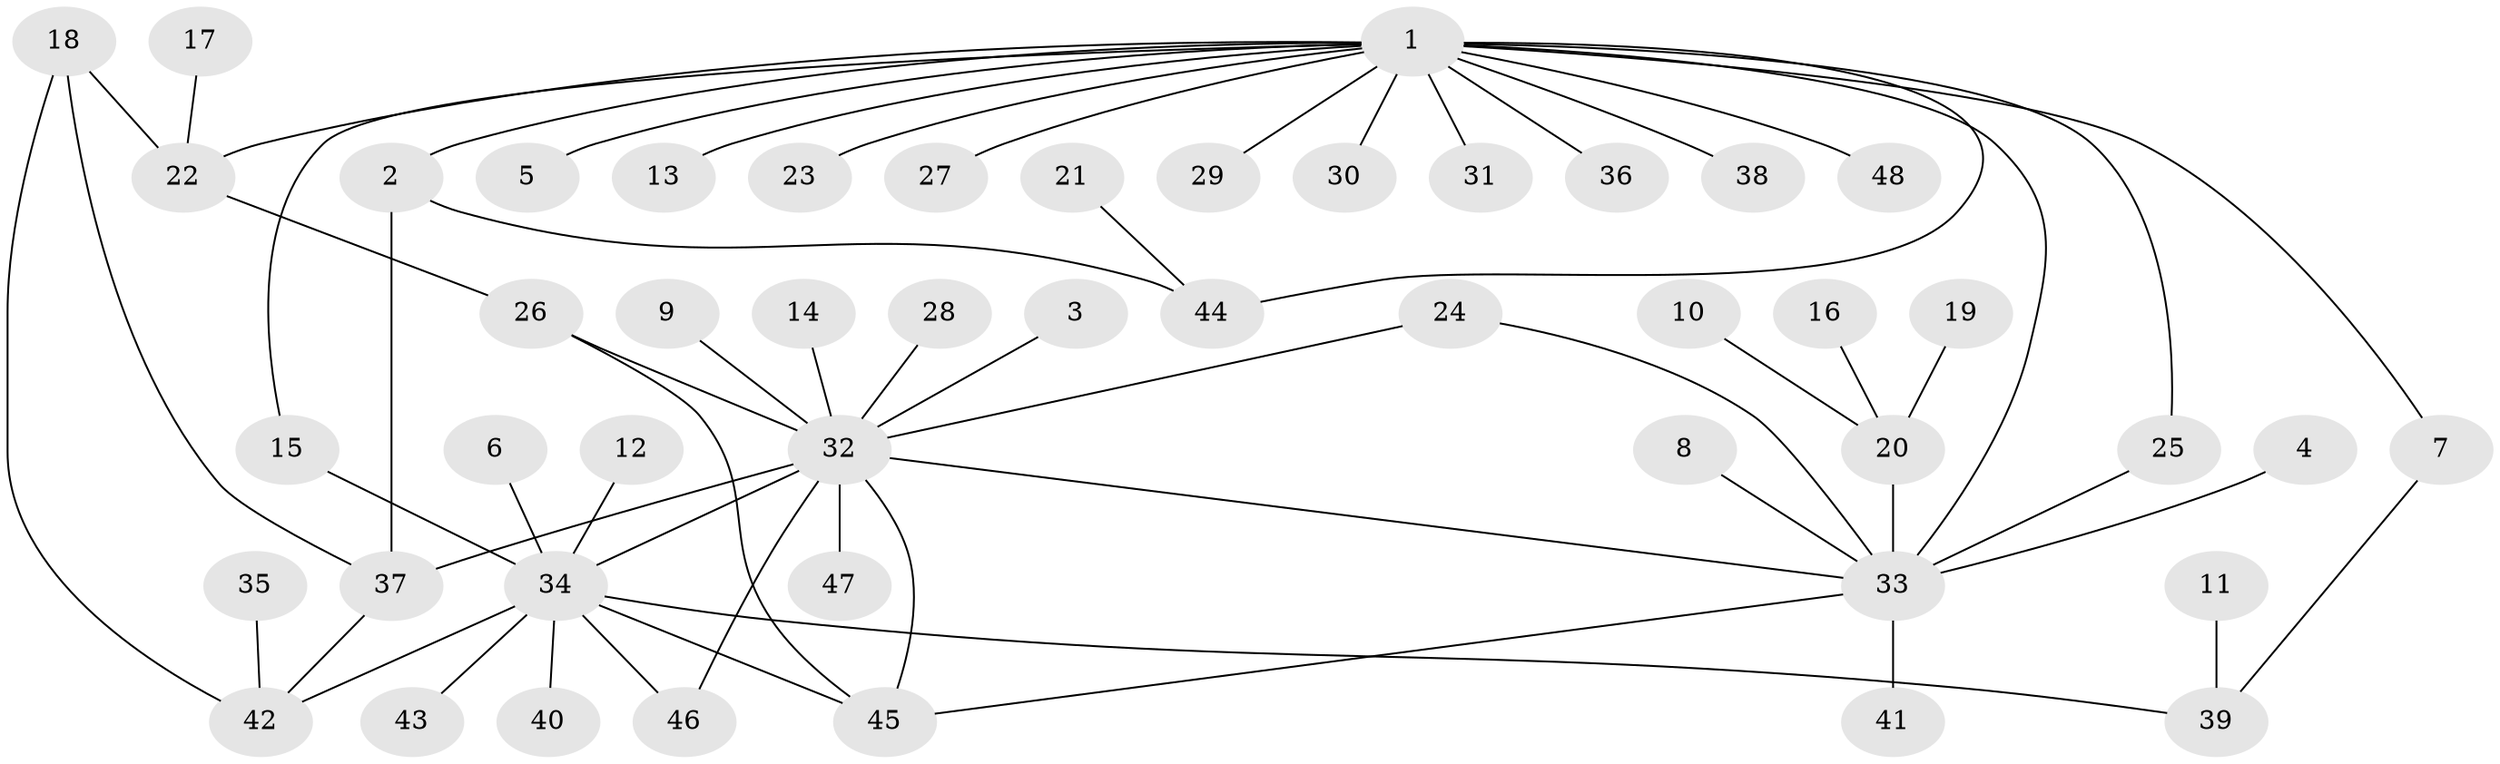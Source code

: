 // original degree distribution, {6: 0.03225806451612903, 15: 0.010752688172043012, 11: 0.010752688172043012, 3: 0.0967741935483871, 13: 0.010752688172043012, 1: 0.5161290322580645, 2: 0.23655913978494625, 8: 0.010752688172043012, 5: 0.043010752688172046, 4: 0.03225806451612903}
// Generated by graph-tools (version 1.1) at 2025/25/03/09/25 03:25:54]
// undirected, 48 vertices, 61 edges
graph export_dot {
graph [start="1"]
  node [color=gray90,style=filled];
  1;
  2;
  3;
  4;
  5;
  6;
  7;
  8;
  9;
  10;
  11;
  12;
  13;
  14;
  15;
  16;
  17;
  18;
  19;
  20;
  21;
  22;
  23;
  24;
  25;
  26;
  27;
  28;
  29;
  30;
  31;
  32;
  33;
  34;
  35;
  36;
  37;
  38;
  39;
  40;
  41;
  42;
  43;
  44;
  45;
  46;
  47;
  48;
  1 -- 2 [weight=1.0];
  1 -- 5 [weight=1.0];
  1 -- 7 [weight=1.0];
  1 -- 13 [weight=1.0];
  1 -- 15 [weight=1.0];
  1 -- 22 [weight=1.0];
  1 -- 23 [weight=1.0];
  1 -- 25 [weight=1.0];
  1 -- 27 [weight=1.0];
  1 -- 29 [weight=1.0];
  1 -- 30 [weight=1.0];
  1 -- 31 [weight=1.0];
  1 -- 33 [weight=2.0];
  1 -- 36 [weight=1.0];
  1 -- 38 [weight=1.0];
  1 -- 44 [weight=1.0];
  1 -- 48 [weight=1.0];
  2 -- 37 [weight=1.0];
  2 -- 44 [weight=1.0];
  3 -- 32 [weight=1.0];
  4 -- 33 [weight=1.0];
  6 -- 34 [weight=1.0];
  7 -- 39 [weight=1.0];
  8 -- 33 [weight=1.0];
  9 -- 32 [weight=1.0];
  10 -- 20 [weight=1.0];
  11 -- 39 [weight=1.0];
  12 -- 34 [weight=1.0];
  14 -- 32 [weight=1.0];
  15 -- 34 [weight=1.0];
  16 -- 20 [weight=1.0];
  17 -- 22 [weight=1.0];
  18 -- 22 [weight=1.0];
  18 -- 37 [weight=1.0];
  18 -- 42 [weight=1.0];
  19 -- 20 [weight=1.0];
  20 -- 33 [weight=2.0];
  21 -- 44 [weight=1.0];
  22 -- 26 [weight=1.0];
  24 -- 32 [weight=1.0];
  24 -- 33 [weight=1.0];
  25 -- 33 [weight=1.0];
  26 -- 32 [weight=1.0];
  26 -- 45 [weight=1.0];
  28 -- 32 [weight=1.0];
  32 -- 33 [weight=1.0];
  32 -- 34 [weight=1.0];
  32 -- 37 [weight=1.0];
  32 -- 45 [weight=1.0];
  32 -- 46 [weight=1.0];
  32 -- 47 [weight=1.0];
  33 -- 41 [weight=1.0];
  33 -- 45 [weight=1.0];
  34 -- 39 [weight=1.0];
  34 -- 40 [weight=1.0];
  34 -- 42 [weight=1.0];
  34 -- 43 [weight=1.0];
  34 -- 45 [weight=1.0];
  34 -- 46 [weight=1.0];
  35 -- 42 [weight=1.0];
  37 -- 42 [weight=1.0];
}
